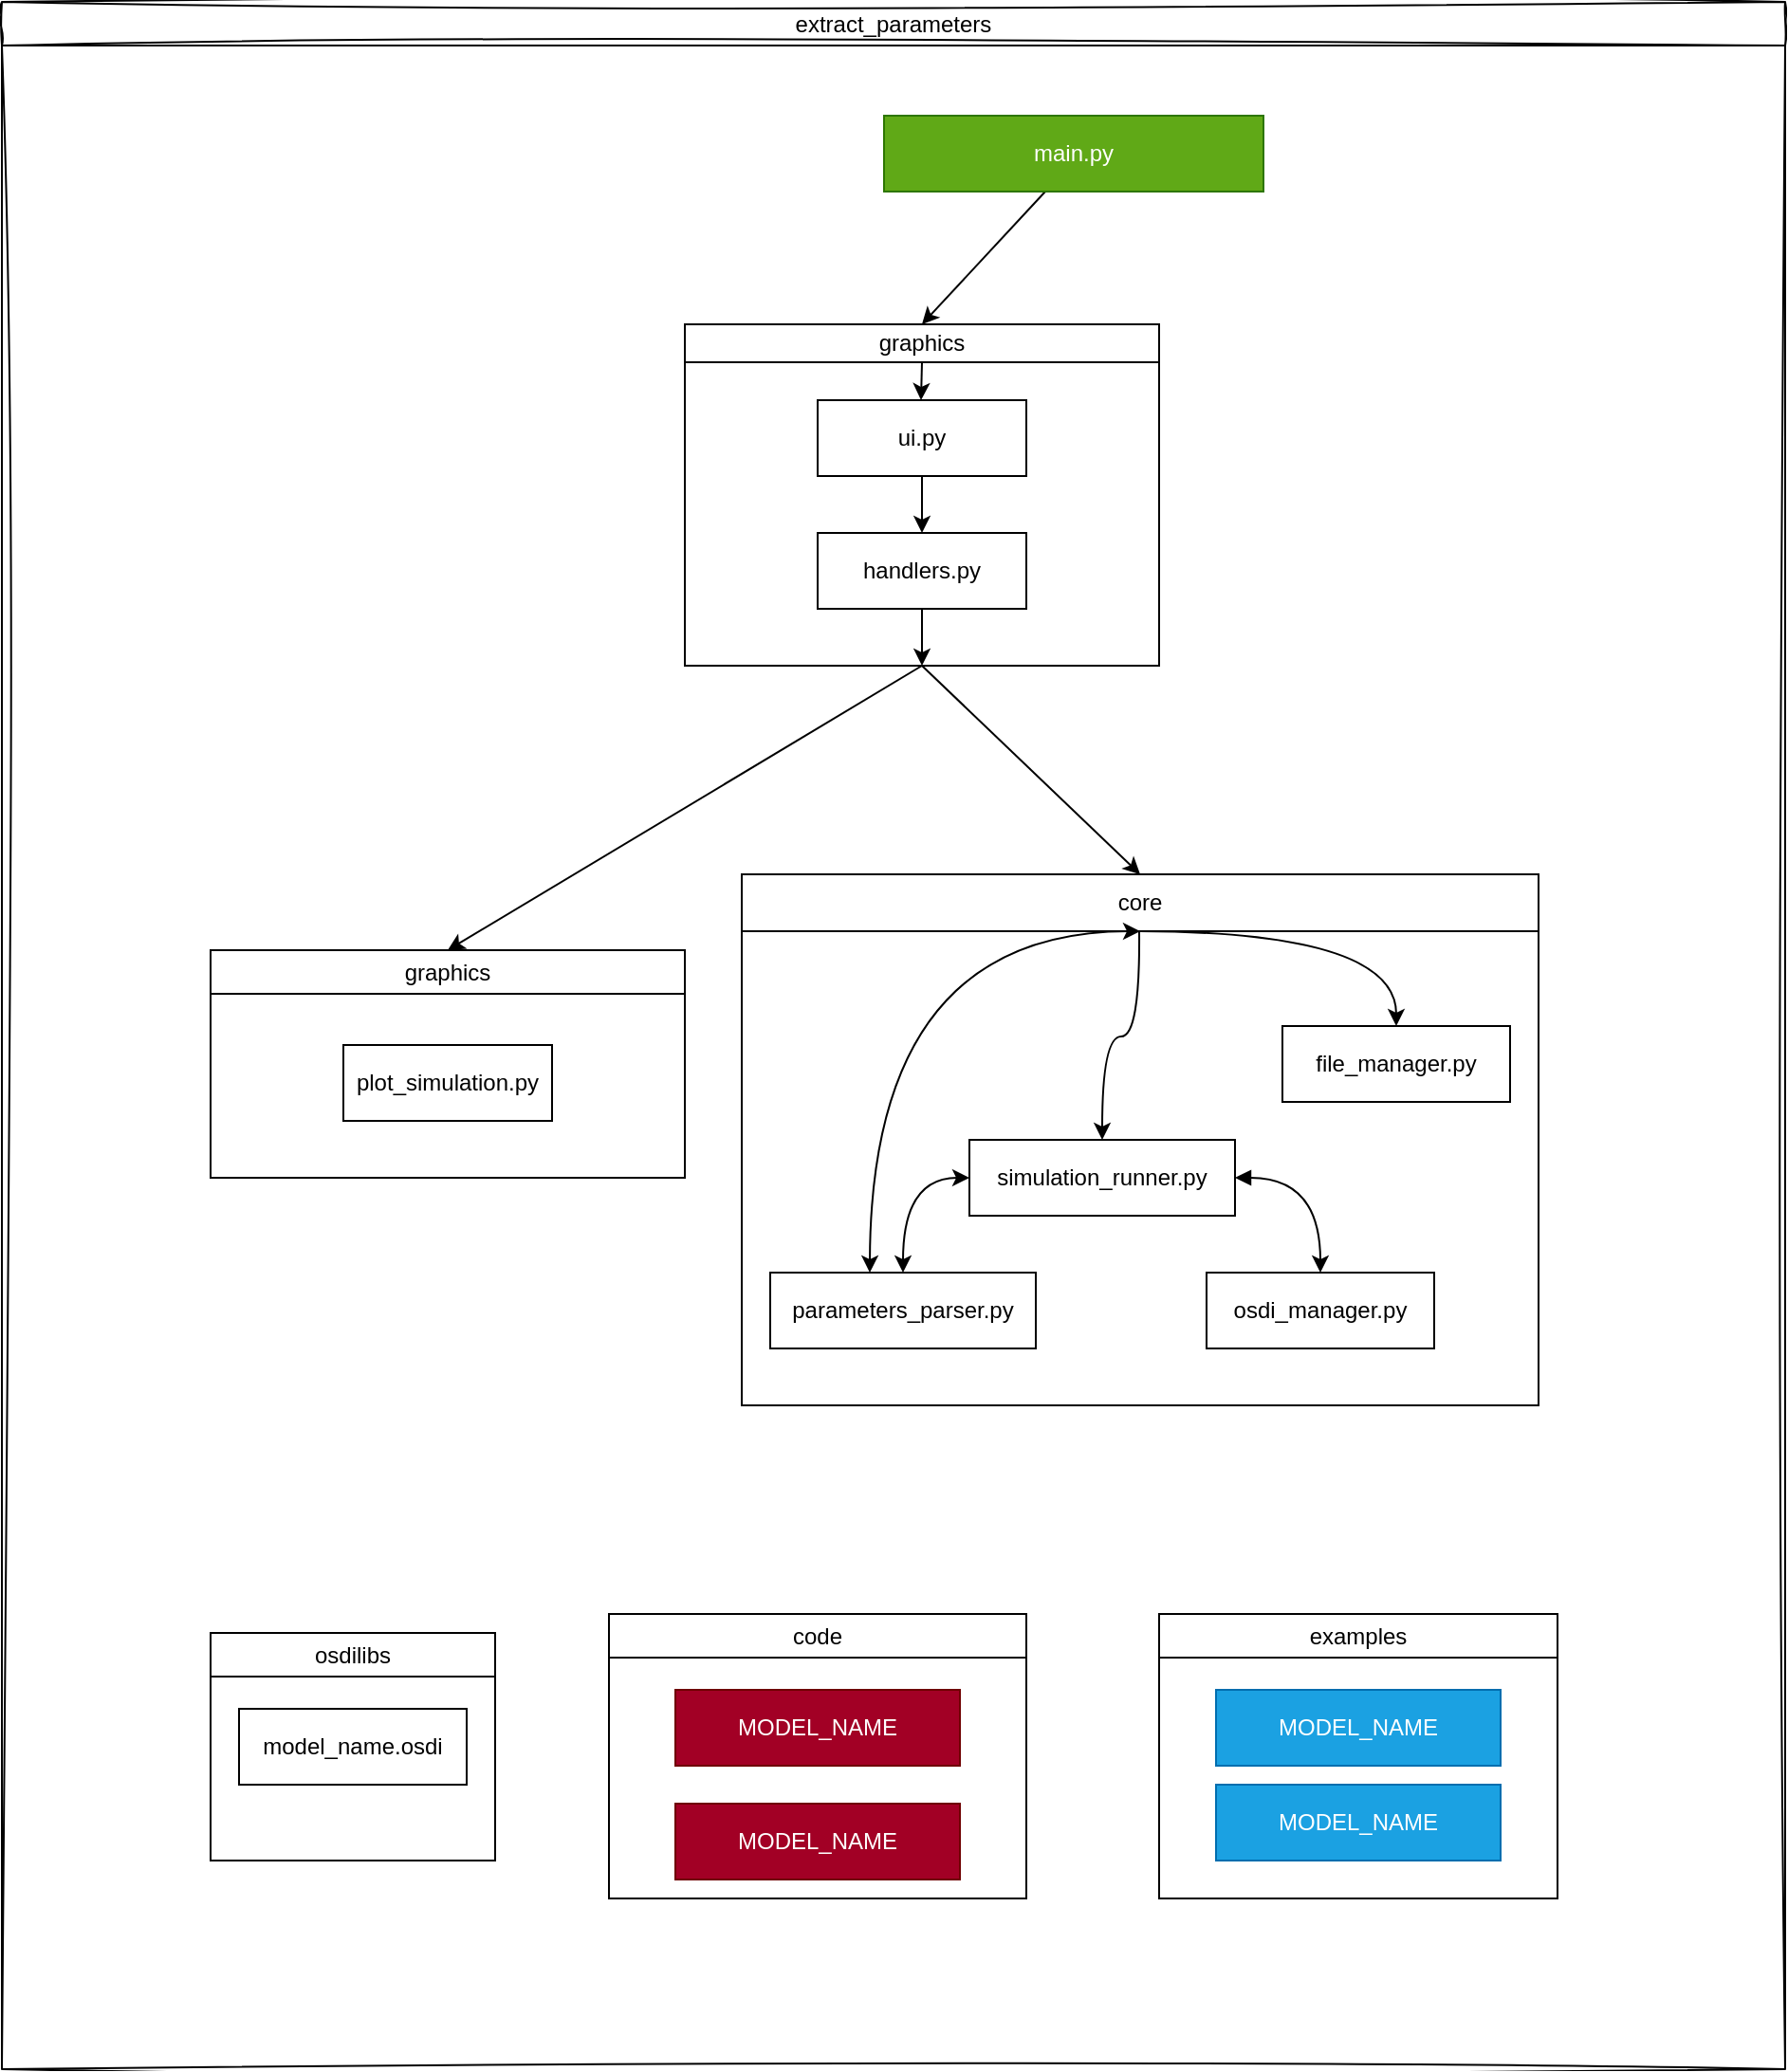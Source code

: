 <mxfile>
    <diagram id="3kHtlzZj2qz9C2MX2CeU" name="Page-1">
        <mxGraphModel dx="2506" dy="1028" grid="1" gridSize="10" guides="1" tooltips="1" connect="1" arrows="1" fold="1" page="1" pageScale="1" pageWidth="850" pageHeight="1100" math="0" shadow="0">
            <root>
                <mxCell id="0"/>
                <mxCell id="1" parent="0"/>
                <mxCell id="2" value="extract_parameters" style="swimlane;whiteSpace=wrap;html=1;fontStyle=0;sketch=1;curveFitting=1;jiggle=2;" vertex="1" parent="1">
                    <mxGeometry x="-910" y="80" width="940" height="1090" as="geometry"/>
                </mxCell>
                <mxCell id="28" style="edgeStyle=none;html=1;entryX=0.5;entryY=0;entryDx=0;entryDy=0;" edge="1" parent="2" target="6">
                    <mxGeometry relative="1" as="geometry">
                        <mxPoint x="550" y="100" as="sourcePoint"/>
                    </mxGeometry>
                </mxCell>
                <mxCell id="11" value="main.py" style="rounded=0;whiteSpace=wrap;html=1;fillColor=#60a917;fontColor=#ffffff;strokeColor=#2D7600;" vertex="1" parent="2">
                    <mxGeometry x="465" y="60" width="200" height="40" as="geometry"/>
                </mxCell>
                <mxCell id="5" value="core" style="swimlane;whiteSpace=wrap;html=1;fontStyle=0;startSize=30;" vertex="1" parent="2">
                    <mxGeometry x="390" y="460" width="420" height="280" as="geometry"/>
                </mxCell>
                <mxCell id="9" value="parameters_parser.py" style="rounded=0;whiteSpace=wrap;html=1;" vertex="1" parent="5">
                    <mxGeometry x="15" y="210" width="140" height="40" as="geometry"/>
                </mxCell>
                <mxCell id="8" value="osdi_manager.py" style="rounded=0;whiteSpace=wrap;html=1;" vertex="1" parent="5">
                    <mxGeometry x="245" y="210" width="120" height="40" as="geometry"/>
                </mxCell>
                <mxCell id="34" style="edgeStyle=orthogonalEdgeStyle;html=1;exitX=1;exitY=0.5;exitDx=0;exitDy=0;entryX=0.5;entryY=0;entryDx=0;entryDy=0;curved=1;startArrow=block;startFill=1;" edge="1" parent="5" source="10" target="8">
                    <mxGeometry relative="1" as="geometry">
                        <mxPoint x="310" y="210" as="targetPoint"/>
                    </mxGeometry>
                </mxCell>
                <mxCell id="36" style="edgeStyle=orthogonalEdgeStyle;html=1;exitX=0;exitY=0.5;exitDx=0;exitDy=0;entryX=0.5;entryY=0;entryDx=0;entryDy=0;curved=1;startArrow=classic;startFill=1;" edge="1" parent="5" source="10" target="9">
                    <mxGeometry relative="1" as="geometry"/>
                </mxCell>
                <mxCell id="10" value="simulation_runner.py" style="rounded=0;whiteSpace=wrap;html=1;" vertex="1" parent="5">
                    <mxGeometry x="120" y="140" width="140" height="40" as="geometry"/>
                </mxCell>
                <mxCell id="33" style="edgeStyle=orthogonalEdgeStyle;html=1;entryX=0.5;entryY=0;entryDx=0;entryDy=0;curved=1;startArrow=none;startFill=0;" edge="1" parent="5" target="7">
                    <mxGeometry relative="1" as="geometry">
                        <mxPoint x="210" y="30" as="sourcePoint"/>
                        <mxPoint x="209.5" y="60" as="targetPoint"/>
                    </mxGeometry>
                </mxCell>
                <mxCell id="7" value="file_manager.py" style="rounded=0;whiteSpace=wrap;html=1;" vertex="1" parent="5">
                    <mxGeometry x="285" y="80" width="120" height="40" as="geometry"/>
                </mxCell>
                <mxCell id="38" style="edgeStyle=orthogonalEdgeStyle;html=1;exitX=0.5;exitY=1;exitDx=0;exitDy=0;entryX=0.5;entryY=0;entryDx=0;entryDy=0;curved=1;startArrow=none;startFill=0;" edge="1" parent="5" target="10">
                    <mxGeometry relative="1" as="geometry">
                        <mxPoint x="209.5" y="30" as="sourcePoint"/>
                        <mxPoint x="209.5" y="120" as="targetPoint"/>
                    </mxGeometry>
                </mxCell>
                <mxCell id="44" style="edgeStyle=orthogonalEdgeStyle;html=1;entryX=0.5;entryY=0;entryDx=0;entryDy=0;curved=1;startArrow=classic;startFill=1;" edge="1" parent="5">
                    <mxGeometry relative="1" as="geometry">
                        <mxPoint x="210" y="30" as="sourcePoint"/>
                        <mxPoint x="67.5" y="210" as="targetPoint"/>
                    </mxGeometry>
                </mxCell>
                <mxCell id="32" style="edgeStyle=none;html=1;exitX=0.5;exitY=1;exitDx=0;exitDy=0;entryX=0.5;entryY=0;entryDx=0;entryDy=0;" edge="1" parent="2" source="6" target="5">
                    <mxGeometry relative="1" as="geometry"/>
                </mxCell>
                <mxCell id="41" style="edgeStyle=none;html=1;entryX=0.5;entryY=0;entryDx=0;entryDy=0;exitX=0.5;exitY=1;exitDx=0;exitDy=0;" edge="1" parent="2" source="6" target="23">
                    <mxGeometry relative="1" as="geometry"/>
                </mxCell>
                <mxCell id="6" value="graphics" style="swimlane;whiteSpace=wrap;html=1;fontStyle=0;startSize=20;" vertex="1" parent="2">
                    <mxGeometry x="360" y="170" width="250" height="180" as="geometry"/>
                </mxCell>
                <mxCell id="29" style="edgeStyle=none;html=1;exitX=0.5;exitY=1;exitDx=0;exitDy=0;entryX=0.5;entryY=0;entryDx=0;entryDy=0;" edge="1" parent="6" source="21" target="22">
                    <mxGeometry relative="1" as="geometry"/>
                </mxCell>
                <mxCell id="21" value="ui.py" style="rounded=0;whiteSpace=wrap;html=1;" vertex="1" parent="6">
                    <mxGeometry x="70" y="40" width="110" height="40" as="geometry"/>
                </mxCell>
                <mxCell id="31" style="edgeStyle=none;html=1;exitX=0.5;exitY=1;exitDx=0;exitDy=0;entryX=0.5;entryY=1;entryDx=0;entryDy=0;" edge="1" parent="6" source="22" target="6">
                    <mxGeometry relative="1" as="geometry"/>
                </mxCell>
                <mxCell id="22" value="handlers.py" style="rounded=0;whiteSpace=wrap;html=1;" vertex="1" parent="6">
                    <mxGeometry x="70" y="110" width="110" height="40" as="geometry"/>
                </mxCell>
                <mxCell id="30" style="edgeStyle=none;html=1;entryX=0.5;entryY=0;entryDx=0;entryDy=0;" edge="1" parent="6">
                    <mxGeometry relative="1" as="geometry">
                        <mxPoint x="125" y="20" as="sourcePoint"/>
                        <mxPoint x="124.5" y="40" as="targetPoint"/>
                    </mxGeometry>
                </mxCell>
                <mxCell id="15" value="examples" style="swimlane;whiteSpace=wrap;html=1;fontStyle=0" vertex="1" parent="2">
                    <mxGeometry x="610" y="850" width="210" height="150" as="geometry"/>
                </mxCell>
                <mxCell id="16" value="MODEL_NAME" style="rounded=0;whiteSpace=wrap;html=1;fillColor=#1ba1e2;fontColor=#ffffff;strokeColor=#006EAF;" vertex="1" parent="15">
                    <mxGeometry x="30" y="40" width="150" height="40" as="geometry"/>
                </mxCell>
                <mxCell id="26" value="MODEL_NAME" style="rounded=0;whiteSpace=wrap;html=1;fillColor=#1ba1e2;fontColor=#ffffff;strokeColor=#006EAF;" vertex="1" parent="15">
                    <mxGeometry x="30" y="90" width="150" height="40" as="geometry"/>
                </mxCell>
                <mxCell id="17" value="code" style="swimlane;whiteSpace=wrap;html=1;fontStyle=0" vertex="1" parent="2">
                    <mxGeometry x="320" y="850" width="220" height="150" as="geometry"/>
                </mxCell>
                <mxCell id="18" value="MODEL_NAME" style="rounded=0;whiteSpace=wrap;html=1;fillColor=#a20025;fontColor=#ffffff;strokeColor=#6F0000;" vertex="1" parent="17">
                    <mxGeometry x="35" y="40" width="150" height="40" as="geometry"/>
                </mxCell>
                <mxCell id="27" value="MODEL_NAME" style="rounded=0;whiteSpace=wrap;html=1;fillColor=#a20025;fontColor=#ffffff;strokeColor=#6F0000;" vertex="1" parent="17">
                    <mxGeometry x="35" y="100" width="150" height="40" as="geometry"/>
                </mxCell>
                <mxCell id="19" value="osdilibs" style="swimlane;whiteSpace=wrap;html=1;fontStyle=0" vertex="1" parent="2">
                    <mxGeometry x="110" y="860" width="150" height="120" as="geometry"/>
                </mxCell>
                <mxCell id="20" value="model_name.osdi" style="rounded=0;whiteSpace=wrap;html=1;" vertex="1" parent="19">
                    <mxGeometry x="15" y="40" width="120" height="40" as="geometry"/>
                </mxCell>
                <mxCell id="23" value="graphics" style="swimlane;whiteSpace=wrap;html=1;fontStyle=0" vertex="1" parent="2">
                    <mxGeometry x="110" y="500" width="250" height="120" as="geometry"/>
                </mxCell>
                <mxCell id="14" value="plot_simulation.py" style="rounded=0;whiteSpace=wrap;html=1;" vertex="1" parent="23">
                    <mxGeometry x="70" y="50" width="110" height="40" as="geometry"/>
                </mxCell>
            </root>
        </mxGraphModel>
    </diagram>
</mxfile>